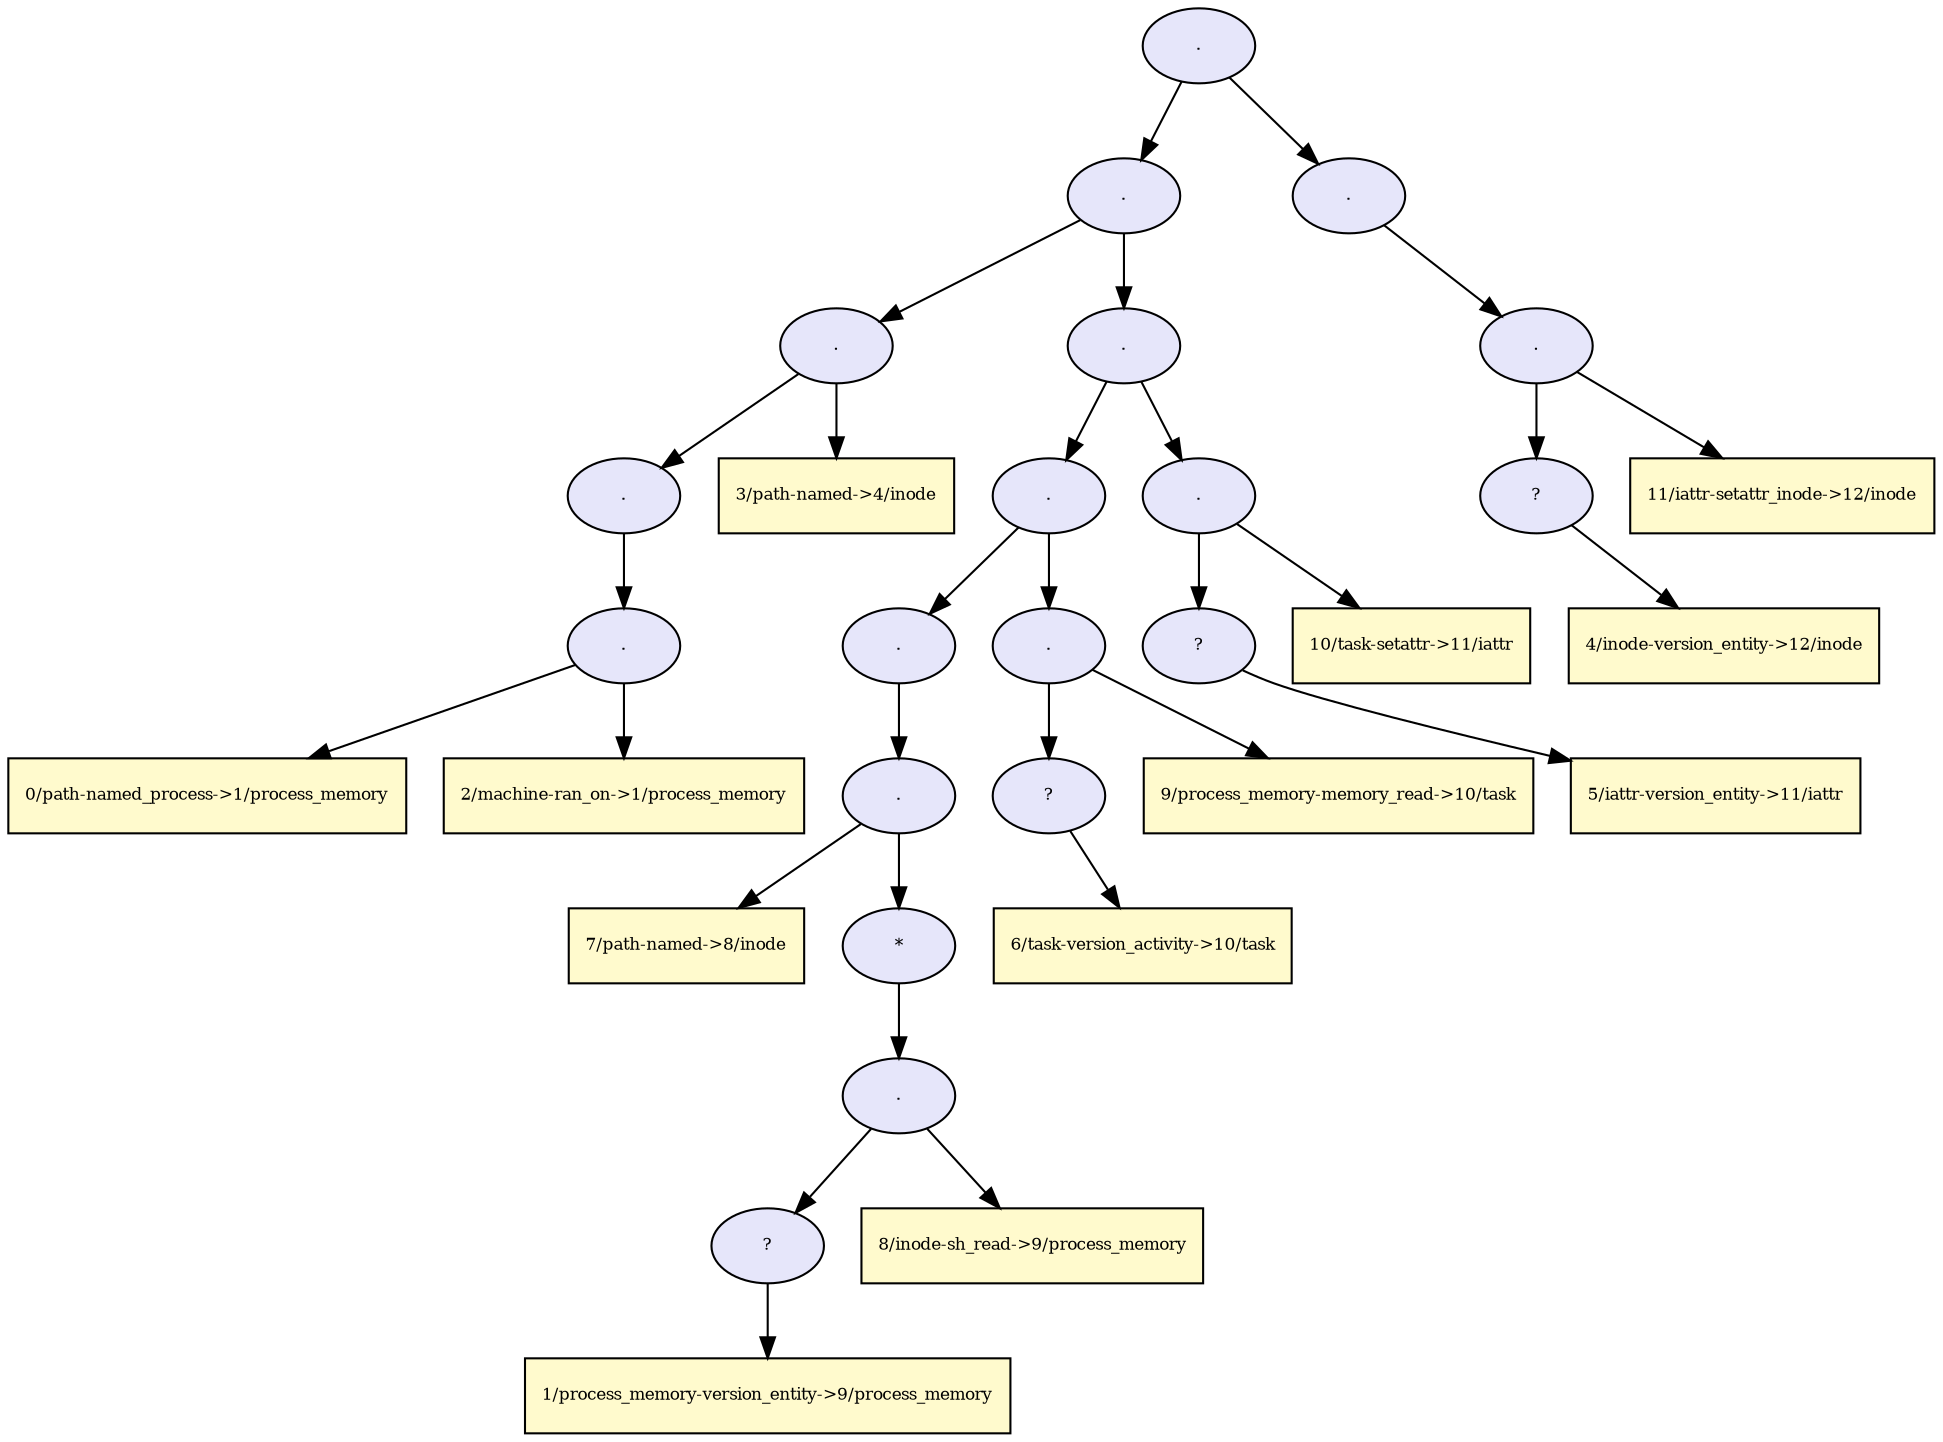 digraph RGL__DirectedAdjacencyGraph {30[fontsize = 8,label = ".",shape = ellipse, fillcolor="#e6e6fa", style = filled]

30 -> 24[fontsize = 8, color="#000000"]

24[fontsize = 8,label = ".",shape = ellipse, fillcolor="#e6e6fa", style = filled]

24 -> 5[fontsize = 8, color="#000000"]

5[fontsize = 8,label = ".",shape = ellipse, fillcolor="#e6e6fa", style = filled]

5 -> 3[fontsize = 8, color="#000000"]

3[fontsize = 8,label = ".",shape = ellipse, fillcolor="#e6e6fa", style = filled]

3 -> 2[fontsize = 8, color="#000000"]

2[fontsize = 8,label = ".",shape = ellipse, fillcolor="#e6e6fa", style = filled]

2 -> 0[fontsize = 8, color="#000000"]

0[fontsize = 8,label = "0/path-named_process->1/process_memory",shape = rectangle, fillcolor="#fffacd", style = filled]

2 -> 1[fontsize = 8, color="#000000"]

1[fontsize = 8,label = "2/machine-ran_on->1/process_memory",shape = rectangle, fillcolor="#fffacd", style = filled]

5 -> 4[fontsize = 8, color="#000000"]

4[fontsize = 8,label = "3/path-named->4/inode",shape = rectangle, fillcolor="#fffacd", style = filled]

24 -> 23[fontsize = 8, color="#000000"]

23[fontsize = 8,label = ".",shape = ellipse, fillcolor="#e6e6fa", style = filled]

23 -> 18[fontsize = 8, color="#000000"]

18[fontsize = 8,label = ".",shape = ellipse, fillcolor="#e6e6fa", style = filled]

18 -> 13[fontsize = 8, color="#000000"]

13[fontsize = 8,label = ".",shape = ellipse, fillcolor="#e6e6fa", style = filled]

13 -> 12[fontsize = 8, color="#000000"]

12[fontsize = 8,label = ".",shape = ellipse, fillcolor="#e6e6fa", style = filled]

12 -> 6[fontsize = 8, color="#000000"]

6[fontsize = 8,label = "7/path-named->8/inode",shape = rectangle, fillcolor="#fffacd", style = filled]

12 -> 11[fontsize = 8, color="#000000"]

11[fontsize = 8,label = "*",shape = ellipse, fillcolor="#e6e6fa", style = filled]

11 -> 10[fontsize = 8, color="#000000"]

10[fontsize = 8,label = ".",shape = ellipse, fillcolor="#e6e6fa", style = filled]

10 -> 8[fontsize = 8, color="#000000"]

8[fontsize = 8,label = "?",shape = ellipse, fillcolor="#e6e6fa", style = filled]

8 -> 7[fontsize = 8, color="#000000"]

7[fontsize = 8,label = "1/process_memory-version_entity->9/process_memory",shape = rectangle, fillcolor="#fffacd", style = filled]

10 -> 9[fontsize = 8, color="#000000"]

9[fontsize = 8,label = "8/inode-sh_read->9/process_memory",shape = rectangle, fillcolor="#fffacd", style = filled]

18 -> 17[fontsize = 8, color="#000000"]

17[fontsize = 8,label = ".",shape = ellipse, fillcolor="#e6e6fa", style = filled]

17 -> 15[fontsize = 8, color="#000000"]

15[fontsize = 8,label = "?",shape = ellipse, fillcolor="#e6e6fa", style = filled]

15 -> 14[fontsize = 8, color="#000000"]

14[fontsize = 8,label = "6/task-version_activity->10/task",shape = rectangle, fillcolor="#fffacd", style = filled]

17 -> 16[fontsize = 8, color="#000000"]

16[fontsize = 8,label = "9/process_memory-memory_read->10/task",shape = rectangle, fillcolor="#fffacd", style = filled]

23 -> 22[fontsize = 8, color="#000000"]

22[fontsize = 8,label = ".",shape = ellipse, fillcolor="#e6e6fa", style = filled]

22 -> 20[fontsize = 8, color="#000000"]

20[fontsize = 8,label = "?",shape = ellipse, fillcolor="#e6e6fa", style = filled]

20 -> 19[fontsize = 8, color="#000000"]

19[fontsize = 8,label = "5/iattr-version_entity->11/iattr",shape = rectangle, fillcolor="#fffacd", style = filled]

22 -> 21[fontsize = 8, color="#000000"]

21[fontsize = 8,label = "10/task-setattr->11/iattr",shape = rectangle, fillcolor="#fffacd", style = filled]

30 -> 29[fontsize = 8, color="#000000"]

29[fontsize = 8,label = ".",shape = ellipse, fillcolor="#e6e6fa", style = filled]

29 -> 28[fontsize = 8, color="#000000"]

28[fontsize = 8,label = ".",shape = ellipse, fillcolor="#e6e6fa", style = filled]

28 -> 26[fontsize = 8, color="#000000"]

26[fontsize = 8,label = "?",shape = ellipse, fillcolor="#e6e6fa", style = filled]

26 -> 25[fontsize = 8, color="#000000"]

25[fontsize = 8,label = "4/inode-version_entity->12/inode",shape = rectangle, fillcolor="#fffacd", style = filled]

28 -> 27[fontsize = 8, color="#000000"]

27[fontsize = 8,label = "11/iattr-setattr_inode->12/inode",shape = rectangle, fillcolor="#fffacd", style = filled]

}